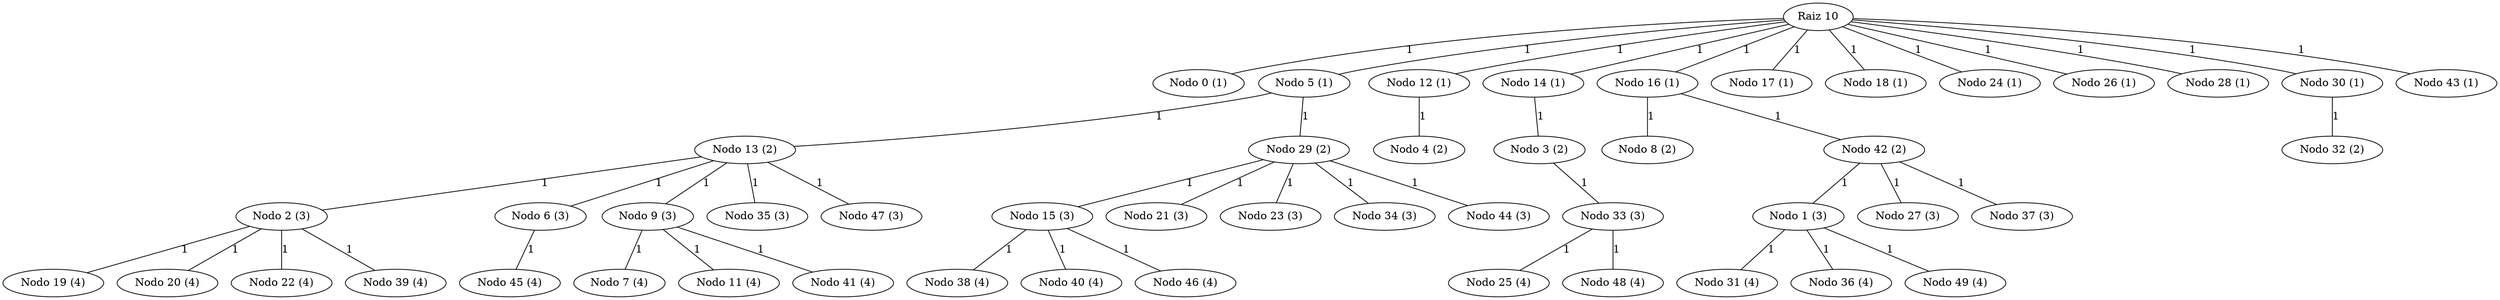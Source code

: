 graph GeoSimple_50_10 {
    "10" [label="Raiz 10"];
    "0" [label="Nodo 0 (1)"];
    "5" [label="Nodo 5 (1)"];
    "12" [label="Nodo 12 (1)"];
    "14" [label="Nodo 14 (1)"];
    "16" [label="Nodo 16 (1)"];
    "17" [label="Nodo 17 (1)"];
    "18" [label="Nodo 18 (1)"];
    "24" [label="Nodo 24 (1)"];
    "26" [label="Nodo 26 (1)"];
    "28" [label="Nodo 28 (1)"];
    "30" [label="Nodo 30 (1)"];
    "43" [label="Nodo 43 (1)"];
    "13" [label="Nodo 13 (2)"];
    "29" [label="Nodo 29 (2)"];
    "4" [label="Nodo 4 (2)"];
    "3" [label="Nodo 3 (2)"];
    "8" [label="Nodo 8 (2)"];
    "42" [label="Nodo 42 (2)"];
    "32" [label="Nodo 32 (2)"];
    "2" [label="Nodo 2 (3)"];
    "6" [label="Nodo 6 (3)"];
    "9" [label="Nodo 9 (3)"];
    "35" [label="Nodo 35 (3)"];
    "47" [label="Nodo 47 (3)"];
    "15" [label="Nodo 15 (3)"];
    "21" [label="Nodo 21 (3)"];
    "23" [label="Nodo 23 (3)"];
    "34" [label="Nodo 34 (3)"];
    "44" [label="Nodo 44 (3)"];
    "33" [label="Nodo 33 (3)"];
    "1" [label="Nodo 1 (3)"];
    "27" [label="Nodo 27 (3)"];
    "37" [label="Nodo 37 (3)"];
    "19" [label="Nodo 19 (4)"];
    "20" [label="Nodo 20 (4)"];
    "22" [label="Nodo 22 (4)"];
    "39" [label="Nodo 39 (4)"];
    "45" [label="Nodo 45 (4)"];
    "7" [label="Nodo 7 (4)"];
    "11" [label="Nodo 11 (4)"];
    "41" [label="Nodo 41 (4)"];
    "38" [label="Nodo 38 (4)"];
    "40" [label="Nodo 40 (4)"];
    "46" [label="Nodo 46 (4)"];
    "25" [label="Nodo 25 (4)"];
    "48" [label="Nodo 48 (4)"];
    "31" [label="Nodo 31 (4)"];
    "36" [label="Nodo 36 (4)"];
    "49" [label="Nodo 49 (4)"];
    "10" -- "0" [label="1"];
    "10" -- "5" [label="1"];
    "10" -- "12" [label="1"];
    "10" -- "14" [label="1"];
    "10" -- "16" [label="1"];
    "10" -- "17" [label="1"];
    "10" -- "18" [label="1"];
    "10" -- "24" [label="1"];
    "10" -- "26" [label="1"];
    "10" -- "28" [label="1"];
    "10" -- "30" [label="1"];
    "10" -- "43" [label="1"];
    "5" -- "13" [label="1"];
    "5" -- "29" [label="1"];
    "12" -- "4" [label="1"];
    "14" -- "3" [label="1"];
    "16" -- "8" [label="1"];
    "16" -- "42" [label="1"];
    "30" -- "32" [label="1"];
    "13" -- "2" [label="1"];
    "13" -- "6" [label="1"];
    "13" -- "9" [label="1"];
    "13" -- "35" [label="1"];
    "13" -- "47" [label="1"];
    "29" -- "15" [label="1"];
    "29" -- "21" [label="1"];
    "29" -- "23" [label="1"];
    "29" -- "34" [label="1"];
    "29" -- "44" [label="1"];
    "3" -- "33" [label="1"];
    "42" -- "1" [label="1"];
    "42" -- "27" [label="1"];
    "42" -- "37" [label="1"];
    "2" -- "19" [label="1"];
    "2" -- "20" [label="1"];
    "2" -- "22" [label="1"];
    "2" -- "39" [label="1"];
    "6" -- "45" [label="1"];
    "9" -- "7" [label="1"];
    "9" -- "11" [label="1"];
    "9" -- "41" [label="1"];
    "15" -- "38" [label="1"];
    "15" -- "40" [label="1"];
    "15" -- "46" [label="1"];
    "33" -- "25" [label="1"];
    "33" -- "48" [label="1"];
    "1" -- "31" [label="1"];
    "1" -- "36" [label="1"];
    "1" -- "49" [label="1"];
}
